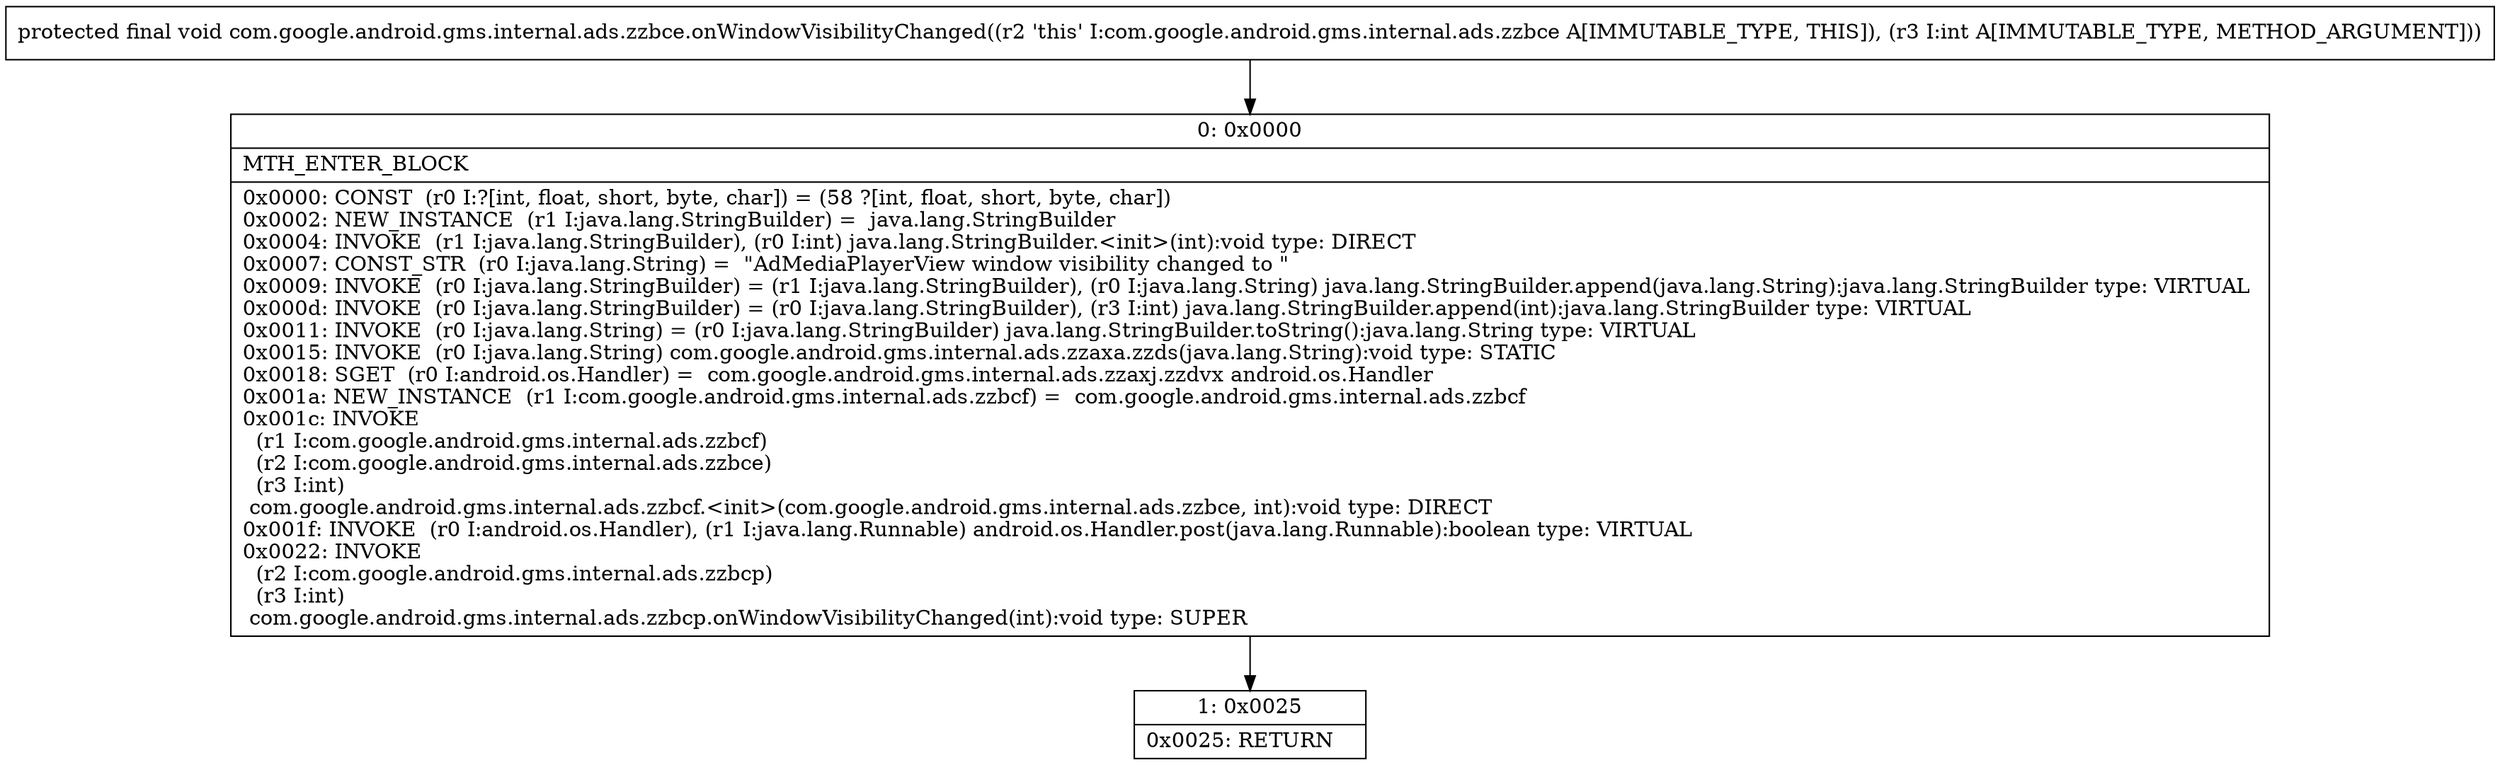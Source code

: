 digraph "CFG forcom.google.android.gms.internal.ads.zzbce.onWindowVisibilityChanged(I)V" {
Node_0 [shape=record,label="{0\:\ 0x0000|MTH_ENTER_BLOCK\l|0x0000: CONST  (r0 I:?[int, float, short, byte, char]) = (58 ?[int, float, short, byte, char]) \l0x0002: NEW_INSTANCE  (r1 I:java.lang.StringBuilder) =  java.lang.StringBuilder \l0x0004: INVOKE  (r1 I:java.lang.StringBuilder), (r0 I:int) java.lang.StringBuilder.\<init\>(int):void type: DIRECT \l0x0007: CONST_STR  (r0 I:java.lang.String) =  \"AdMediaPlayerView window visibility changed to \" \l0x0009: INVOKE  (r0 I:java.lang.StringBuilder) = (r1 I:java.lang.StringBuilder), (r0 I:java.lang.String) java.lang.StringBuilder.append(java.lang.String):java.lang.StringBuilder type: VIRTUAL \l0x000d: INVOKE  (r0 I:java.lang.StringBuilder) = (r0 I:java.lang.StringBuilder), (r3 I:int) java.lang.StringBuilder.append(int):java.lang.StringBuilder type: VIRTUAL \l0x0011: INVOKE  (r0 I:java.lang.String) = (r0 I:java.lang.StringBuilder) java.lang.StringBuilder.toString():java.lang.String type: VIRTUAL \l0x0015: INVOKE  (r0 I:java.lang.String) com.google.android.gms.internal.ads.zzaxa.zzds(java.lang.String):void type: STATIC \l0x0018: SGET  (r0 I:android.os.Handler) =  com.google.android.gms.internal.ads.zzaxj.zzdvx android.os.Handler \l0x001a: NEW_INSTANCE  (r1 I:com.google.android.gms.internal.ads.zzbcf) =  com.google.android.gms.internal.ads.zzbcf \l0x001c: INVOKE  \l  (r1 I:com.google.android.gms.internal.ads.zzbcf)\l  (r2 I:com.google.android.gms.internal.ads.zzbce)\l  (r3 I:int)\l com.google.android.gms.internal.ads.zzbcf.\<init\>(com.google.android.gms.internal.ads.zzbce, int):void type: DIRECT \l0x001f: INVOKE  (r0 I:android.os.Handler), (r1 I:java.lang.Runnable) android.os.Handler.post(java.lang.Runnable):boolean type: VIRTUAL \l0x0022: INVOKE  \l  (r2 I:com.google.android.gms.internal.ads.zzbcp)\l  (r3 I:int)\l com.google.android.gms.internal.ads.zzbcp.onWindowVisibilityChanged(int):void type: SUPER \l}"];
Node_1 [shape=record,label="{1\:\ 0x0025|0x0025: RETURN   \l}"];
MethodNode[shape=record,label="{protected final void com.google.android.gms.internal.ads.zzbce.onWindowVisibilityChanged((r2 'this' I:com.google.android.gms.internal.ads.zzbce A[IMMUTABLE_TYPE, THIS]), (r3 I:int A[IMMUTABLE_TYPE, METHOD_ARGUMENT])) }"];
MethodNode -> Node_0;
Node_0 -> Node_1;
}

